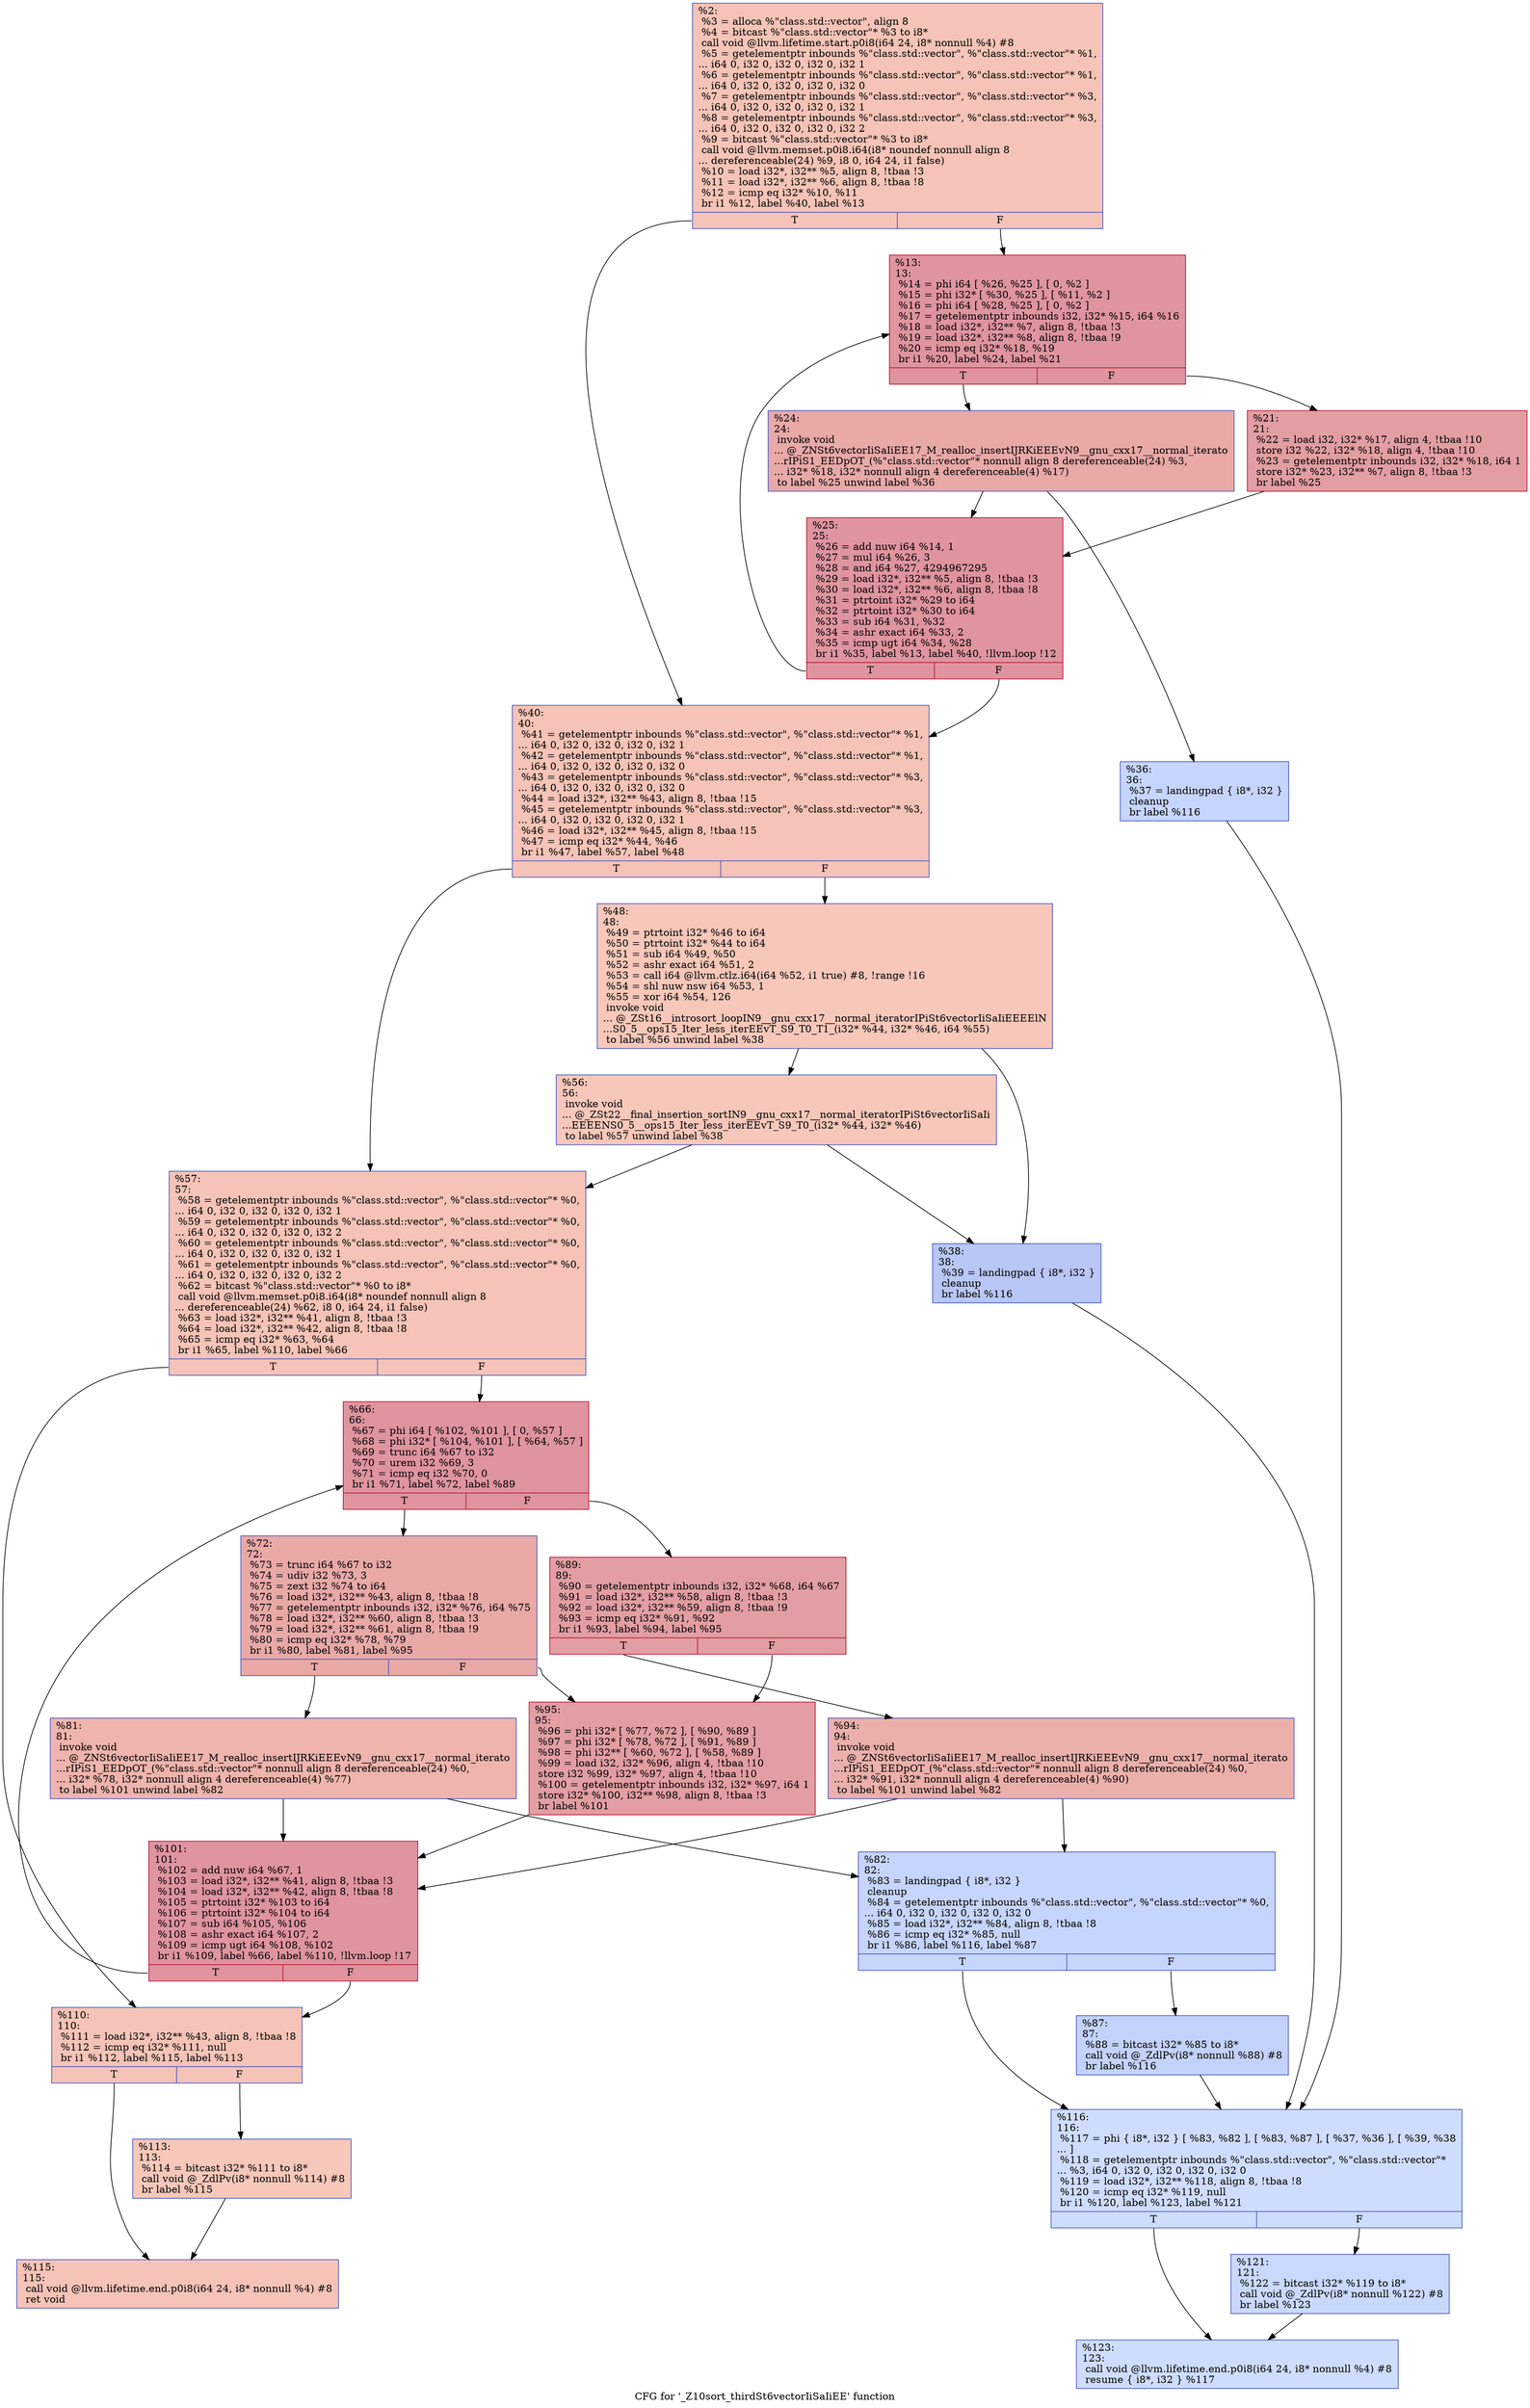 digraph "CFG for '_Z10sort_thirdSt6vectorIiSaIiEE' function" {
	label="CFG for '_Z10sort_thirdSt6vectorIiSaIiEE' function";

	Node0x55cdb3396570 [shape=record,color="#3d50c3ff", style=filled, fillcolor="#e8765c70",label="{%2:\l  %3 = alloca %\"class.std::vector\", align 8\l  %4 = bitcast %\"class.std::vector\"* %3 to i8*\l  call void @llvm.lifetime.start.p0i8(i64 24, i8* nonnull %4) #8\l  %5 = getelementptr inbounds %\"class.std::vector\", %\"class.std::vector\"* %1,\l... i64 0, i32 0, i32 0, i32 0, i32 1\l  %6 = getelementptr inbounds %\"class.std::vector\", %\"class.std::vector\"* %1,\l... i64 0, i32 0, i32 0, i32 0, i32 0\l  %7 = getelementptr inbounds %\"class.std::vector\", %\"class.std::vector\"* %3,\l... i64 0, i32 0, i32 0, i32 0, i32 1\l  %8 = getelementptr inbounds %\"class.std::vector\", %\"class.std::vector\"* %3,\l... i64 0, i32 0, i32 0, i32 0, i32 2\l  %9 = bitcast %\"class.std::vector\"* %3 to i8*\l  call void @llvm.memset.p0i8.i64(i8* noundef nonnull align 8\l... dereferenceable(24) %9, i8 0, i64 24, i1 false)\l  %10 = load i32*, i32** %5, align 8, !tbaa !3\l  %11 = load i32*, i32** %6, align 8, !tbaa !8\l  %12 = icmp eq i32* %10, %11\l  br i1 %12, label %40, label %13\l|{<s0>T|<s1>F}}"];
	Node0x55cdb3396570:s0 -> Node0x55cdb33986b0;
	Node0x55cdb3396570:s1 -> Node0x55cdb3398740;
	Node0x55cdb3398740 [shape=record,color="#b70d28ff", style=filled, fillcolor="#b70d2870",label="{%13:\l13:                                               \l  %14 = phi i64 [ %26, %25 ], [ 0, %2 ]\l  %15 = phi i32* [ %30, %25 ], [ %11, %2 ]\l  %16 = phi i64 [ %28, %25 ], [ 0, %2 ]\l  %17 = getelementptr inbounds i32, i32* %15, i64 %16\l  %18 = load i32*, i32** %7, align 8, !tbaa !3\l  %19 = load i32*, i32** %8, align 8, !tbaa !9\l  %20 = icmp eq i32* %18, %19\l  br i1 %20, label %24, label %21\l|{<s0>T|<s1>F}}"];
	Node0x55cdb3398740:s0 -> Node0x55cdb33994b0;
	Node0x55cdb3398740:s1 -> Node0x55cdb3399540;
	Node0x55cdb3399540 [shape=record,color="#b70d28ff", style=filled, fillcolor="#be242e70",label="{%21:\l21:                                               \l  %22 = load i32, i32* %17, align 4, !tbaa !10\l  store i32 %22, i32* %18, align 4, !tbaa !10\l  %23 = getelementptr inbounds i32, i32* %18, i64 1\l  store i32* %23, i32** %7, align 8, !tbaa !3\l  br label %25\l}"];
	Node0x55cdb3399540 -> Node0x55cdb3398880;
	Node0x55cdb33994b0 [shape=record,color="#3d50c3ff", style=filled, fillcolor="#ca3b3770",label="{%24:\l24:                                               \l  invoke void\l... @_ZNSt6vectorIiSaIiEE17_M_realloc_insertIJRKiEEEvN9__gnu_cxx17__normal_iterato\l...rIPiS1_EEDpOT_(%\"class.std::vector\"* nonnull align 8 dereferenceable(24) %3,\l... i32* %18, i32* nonnull align 4 dereferenceable(4) %17)\l          to label %25 unwind label %36\l}"];
	Node0x55cdb33994b0 -> Node0x55cdb3398880;
	Node0x55cdb33994b0 -> Node0x55cdb339a150;
	Node0x55cdb3398880 [shape=record,color="#b70d28ff", style=filled, fillcolor="#b70d2870",label="{%25:\l25:                                               \l  %26 = add nuw i64 %14, 1\l  %27 = mul i64 %26, 3\l  %28 = and i64 %27, 4294967295\l  %29 = load i32*, i32** %5, align 8, !tbaa !3\l  %30 = load i32*, i32** %6, align 8, !tbaa !8\l  %31 = ptrtoint i32* %29 to i64\l  %32 = ptrtoint i32* %30 to i64\l  %33 = sub i64 %31, %32\l  %34 = ashr exact i64 %33, 2\l  %35 = icmp ugt i64 %34, %28\l  br i1 %35, label %13, label %40, !llvm.loop !12\l|{<s0>T|<s1>F}}"];
	Node0x55cdb3398880:s0 -> Node0x55cdb3398740;
	Node0x55cdb3398880:s1 -> Node0x55cdb33986b0;
	Node0x55cdb339a150 [shape=record,color="#3d50c3ff", style=filled, fillcolor="#7ea1fa70",label="{%36:\l36:                                               \l  %37 = landingpad \{ i8*, i32 \}\l          cleanup\l  br label %116\l}"];
	Node0x55cdb339a150 -> Node0x55cdb339b570;
	Node0x55cdb339b630 [shape=record,color="#3d50c3ff", style=filled, fillcolor="#5f7fe870",label="{%38:\l38:                                               \l  %39 = landingpad \{ i8*, i32 \}\l          cleanup\l  br label %116\l}"];
	Node0x55cdb339b630 -> Node0x55cdb339b570;
	Node0x55cdb33986b0 [shape=record,color="#3d50c3ff", style=filled, fillcolor="#e8765c70",label="{%40:\l40:                                               \l  %41 = getelementptr inbounds %\"class.std::vector\", %\"class.std::vector\"* %1,\l... i64 0, i32 0, i32 0, i32 0, i32 1\l  %42 = getelementptr inbounds %\"class.std::vector\", %\"class.std::vector\"* %1,\l... i64 0, i32 0, i32 0, i32 0, i32 0\l  %43 = getelementptr inbounds %\"class.std::vector\", %\"class.std::vector\"* %3,\l... i64 0, i32 0, i32 0, i32 0, i32 0\l  %44 = load i32*, i32** %43, align 8, !tbaa !15\l  %45 = getelementptr inbounds %\"class.std::vector\", %\"class.std::vector\"* %3,\l... i64 0, i32 0, i32 0, i32 0, i32 1\l  %46 = load i32*, i32** %45, align 8, !tbaa !15\l  %47 = icmp eq i32* %44, %46\l  br i1 %47, label %57, label %48\l|{<s0>T|<s1>F}}"];
	Node0x55cdb33986b0:s0 -> Node0x55cdb339c400;
	Node0x55cdb33986b0:s1 -> Node0x55cdb339c450;
	Node0x55cdb339c450 [shape=record,color="#3d50c3ff", style=filled, fillcolor="#ec7f6370",label="{%48:\l48:                                               \l  %49 = ptrtoint i32* %46 to i64\l  %50 = ptrtoint i32* %44 to i64\l  %51 = sub i64 %49, %50\l  %52 = ashr exact i64 %51, 2\l  %53 = call i64 @llvm.ctlz.i64(i64 %52, i1 true) #8, !range !16\l  %54 = shl nuw nsw i64 %53, 1\l  %55 = xor i64 %54, 126\l  invoke void\l... @_ZSt16__introsort_loopIN9__gnu_cxx17__normal_iteratorIPiSt6vectorIiSaIiEEEElN\l...S0_5__ops15_Iter_less_iterEEvT_S9_T0_T1_(i32* %44, i32* %46, i64 %55)\l          to label %56 unwind label %38\l}"];
	Node0x55cdb339c450 -> Node0x55cdb339ccb0;
	Node0x55cdb339c450 -> Node0x55cdb339b630;
	Node0x55cdb339ccb0 [shape=record,color="#3d50c3ff", style=filled, fillcolor="#ec7f6370",label="{%56:\l56:                                               \l  invoke void\l... @_ZSt22__final_insertion_sortIN9__gnu_cxx17__normal_iteratorIPiSt6vectorIiSaIi\l...EEEENS0_5__ops15_Iter_less_iterEEvT_S9_T0_(i32* %44, i32* %46)\l          to label %57 unwind label %38\l}"];
	Node0x55cdb339ccb0 -> Node0x55cdb339c400;
	Node0x55cdb339ccb0 -> Node0x55cdb339b630;
	Node0x55cdb339c400 [shape=record,color="#3d50c3ff", style=filled, fillcolor="#e8765c70",label="{%57:\l57:                                               \l  %58 = getelementptr inbounds %\"class.std::vector\", %\"class.std::vector\"* %0,\l... i64 0, i32 0, i32 0, i32 0, i32 1\l  %59 = getelementptr inbounds %\"class.std::vector\", %\"class.std::vector\"* %0,\l... i64 0, i32 0, i32 0, i32 0, i32 2\l  %60 = getelementptr inbounds %\"class.std::vector\", %\"class.std::vector\"* %0,\l... i64 0, i32 0, i32 0, i32 0, i32 1\l  %61 = getelementptr inbounds %\"class.std::vector\", %\"class.std::vector\"* %0,\l... i64 0, i32 0, i32 0, i32 0, i32 2\l  %62 = bitcast %\"class.std::vector\"* %0 to i8*\l  call void @llvm.memset.p0i8.i64(i8* noundef nonnull align 8\l... dereferenceable(24) %62, i8 0, i64 24, i1 false)\l  %63 = load i32*, i32** %41, align 8, !tbaa !3\l  %64 = load i32*, i32** %42, align 8, !tbaa !8\l  %65 = icmp eq i32* %63, %64\l  br i1 %65, label %110, label %66\l|{<s0>T|<s1>F}}"];
	Node0x55cdb339c400:s0 -> Node0x55cdb339df80;
	Node0x55cdb339c400:s1 -> Node0x55cdb339dfd0;
	Node0x55cdb339dfd0 [shape=record,color="#b70d28ff", style=filled, fillcolor="#b70d2870",label="{%66:\l66:                                               \l  %67 = phi i64 [ %102, %101 ], [ 0, %57 ]\l  %68 = phi i32* [ %104, %101 ], [ %64, %57 ]\l  %69 = trunc i64 %67 to i32\l  %70 = urem i32 %69, 3\l  %71 = icmp eq i32 %70, 0\l  br i1 %71, label %72, label %89\l|{<s0>T|<s1>F}}"];
	Node0x55cdb339dfd0:s0 -> Node0x55cdb339e4c0;
	Node0x55cdb339dfd0:s1 -> Node0x55cdb339e550;
	Node0x55cdb339e4c0 [shape=record,color="#3d50c3ff", style=filled, fillcolor="#ca3b3770",label="{%72:\l72:                                               \l  %73 = trunc i64 %67 to i32\l  %74 = udiv i32 %73, 3\l  %75 = zext i32 %74 to i64\l  %76 = load i32*, i32** %43, align 8, !tbaa !8\l  %77 = getelementptr inbounds i32, i32* %76, i64 %75\l  %78 = load i32*, i32** %60, align 8, !tbaa !3\l  %79 = load i32*, i32** %61, align 8, !tbaa !9\l  %80 = icmp eq i32* %78, %79\l  br i1 %80, label %81, label %95\l|{<s0>T|<s1>F}}"];
	Node0x55cdb339e4c0:s0 -> Node0x55cdb339f090;
	Node0x55cdb339e4c0:s1 -> Node0x55cdb339f0e0;
	Node0x55cdb339f090 [shape=record,color="#3d50c3ff", style=filled, fillcolor="#d8564670",label="{%81:\l81:                                               \l  invoke void\l... @_ZNSt6vectorIiSaIiEE17_M_realloc_insertIJRKiEEEvN9__gnu_cxx17__normal_iterato\l...rIPiS1_EEDpOT_(%\"class.std::vector\"* nonnull align 8 dereferenceable(24) %0,\l... i32* %78, i32* nonnull align 4 dereferenceable(4) %77)\l          to label %101 unwind label %82\l}"];
	Node0x55cdb339f090 -> Node0x55cdb339e0d0;
	Node0x55cdb339f090 -> Node0x55cdb339f290;
	Node0x55cdb339f290 [shape=record,color="#3d50c3ff", style=filled, fillcolor="#7ea1fa70",label="{%82:\l82:                                               \l  %83 = landingpad \{ i8*, i32 \}\l          cleanup\l  %84 = getelementptr inbounds %\"class.std::vector\", %\"class.std::vector\"* %0,\l... i64 0, i32 0, i32 0, i32 0, i32 0\l  %85 = load i32*, i32** %84, align 8, !tbaa !8\l  %86 = icmp eq i32* %85, null\l  br i1 %86, label %116, label %87\l|{<s0>T|<s1>F}}"];
	Node0x55cdb339f290:s0 -> Node0x55cdb339b570;
	Node0x55cdb339f290:s1 -> Node0x55cdb339f6f0;
	Node0x55cdb339f6f0 [shape=record,color="#3d50c3ff", style=filled, fillcolor="#779af770",label="{%87:\l87:                                               \l  %88 = bitcast i32* %85 to i8*\l  call void @_ZdlPv(i8* nonnull %88) #8\l  br label %116\l}"];
	Node0x55cdb339f6f0 -> Node0x55cdb339b570;
	Node0x55cdb339e550 [shape=record,color="#b70d28ff", style=filled, fillcolor="#be242e70",label="{%89:\l89:                                               \l  %90 = getelementptr inbounds i32, i32* %68, i64 %67\l  %91 = load i32*, i32** %58, align 8, !tbaa !3\l  %92 = load i32*, i32** %59, align 8, !tbaa !9\l  %93 = icmp eq i32* %91, %92\l  br i1 %93, label %94, label %95\l|{<s0>T|<s1>F}}"];
	Node0x55cdb339e550:s0 -> Node0x55cdb339fc90;
	Node0x55cdb339e550:s1 -> Node0x55cdb339f0e0;
	Node0x55cdb339fc90 [shape=record,color="#3d50c3ff", style=filled, fillcolor="#d24b4070",label="{%94:\l94:                                               \l  invoke void\l... @_ZNSt6vectorIiSaIiEE17_M_realloc_insertIJRKiEEEvN9__gnu_cxx17__normal_iterato\l...rIPiS1_EEDpOT_(%\"class.std::vector\"* nonnull align 8 dereferenceable(24) %0,\l... i32* %91, i32* nonnull align 4 dereferenceable(4) %90)\l          to label %101 unwind label %82\l}"];
	Node0x55cdb339fc90 -> Node0x55cdb339e0d0;
	Node0x55cdb339fc90 -> Node0x55cdb339f290;
	Node0x55cdb339f0e0 [shape=record,color="#b70d28ff", style=filled, fillcolor="#be242e70",label="{%95:\l95:                                               \l  %96 = phi i32* [ %77, %72 ], [ %90, %89 ]\l  %97 = phi i32* [ %78, %72 ], [ %91, %89 ]\l  %98 = phi i32** [ %60, %72 ], [ %58, %89 ]\l  %99 = load i32, i32* %96, align 4, !tbaa !10\l  store i32 %99, i32* %97, align 4, !tbaa !10\l  %100 = getelementptr inbounds i32, i32* %97, i64 1\l  store i32* %100, i32** %98, align 8, !tbaa !3\l  br label %101\l}"];
	Node0x55cdb339f0e0 -> Node0x55cdb339e0d0;
	Node0x55cdb339e0d0 [shape=record,color="#b70d28ff", style=filled, fillcolor="#b70d2870",label="{%101:\l101:                                              \l  %102 = add nuw i64 %67, 1\l  %103 = load i32*, i32** %41, align 8, !tbaa !3\l  %104 = load i32*, i32** %42, align 8, !tbaa !8\l  %105 = ptrtoint i32* %103 to i64\l  %106 = ptrtoint i32* %104 to i64\l  %107 = sub i64 %105, %106\l  %108 = ashr exact i64 %107, 2\l  %109 = icmp ugt i64 %108, %102\l  br i1 %109, label %66, label %110, !llvm.loop !17\l|{<s0>T|<s1>F}}"];
	Node0x55cdb339e0d0:s0 -> Node0x55cdb339dfd0;
	Node0x55cdb339e0d0:s1 -> Node0x55cdb339df80;
	Node0x55cdb339df80 [shape=record,color="#3d50c3ff", style=filled, fillcolor="#e8765c70",label="{%110:\l110:                                              \l  %111 = load i32*, i32** %43, align 8, !tbaa !8\l  %112 = icmp eq i32* %111, null\l  br i1 %112, label %115, label %113\l|{<s0>T|<s1>F}}"];
	Node0x55cdb339df80:s0 -> Node0x55cdb33a09b0;
	Node0x55cdb339df80:s1 -> Node0x55cdb33a0a00;
	Node0x55cdb33a0a00 [shape=record,color="#3d50c3ff", style=filled, fillcolor="#ec7f6370",label="{%113:\l113:                                              \l  %114 = bitcast i32* %111 to i8*\l  call void @_ZdlPv(i8* nonnull %114) #8\l  br label %115\l}"];
	Node0x55cdb33a0a00 -> Node0x55cdb33a09b0;
	Node0x55cdb33a09b0 [shape=record,color="#3d50c3ff", style=filled, fillcolor="#e8765c70",label="{%115:\l115:                                              \l  call void @llvm.lifetime.end.p0i8(i64 24, i8* nonnull %4) #8\l  ret void\l}"];
	Node0x55cdb339b570 [shape=record,color="#3d50c3ff", style=filled, fillcolor="#8fb1fe70",label="{%116:\l116:                                              \l  %117 = phi \{ i8*, i32 \} [ %83, %82 ], [ %83, %87 ], [ %37, %36 ], [ %39, %38\l... ]\l  %118 = getelementptr inbounds %\"class.std::vector\", %\"class.std::vector\"*\l... %3, i64 0, i32 0, i32 0, i32 0, i32 0\l  %119 = load i32*, i32** %118, align 8, !tbaa !8\l  %120 = icmp eq i32* %119, null\l  br i1 %120, label %123, label %121\l|{<s0>T|<s1>F}}"];
	Node0x55cdb339b570:s0 -> Node0x55cdb33a12a0;
	Node0x55cdb339b570:s1 -> Node0x55cdb33a12f0;
	Node0x55cdb33a12f0 [shape=record,color="#3d50c3ff", style=filled, fillcolor="#85a8fc70",label="{%121:\l121:                                              \l  %122 = bitcast i32* %119 to i8*\l  call void @_ZdlPv(i8* nonnull %122) #8\l  br label %123\l}"];
	Node0x55cdb33a12f0 -> Node0x55cdb33a12a0;
	Node0x55cdb33a12a0 [shape=record,color="#3d50c3ff", style=filled, fillcolor="#8fb1fe70",label="{%123:\l123:                                              \l  call void @llvm.lifetime.end.p0i8(i64 24, i8* nonnull %4) #8\l  resume \{ i8*, i32 \} %117\l}"];
}
